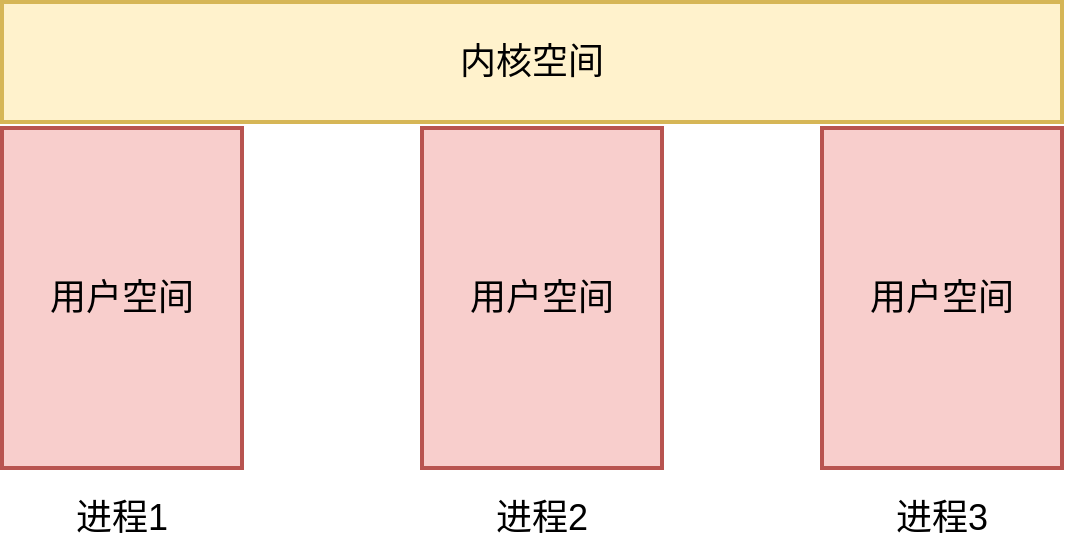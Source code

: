 <mxfile version="21.6.5" type="github">
  <diagram name="第 1 页" id="uApDWOvrD43TBxGBNkEZ">
    <mxGraphModel dx="880" dy="446" grid="1" gridSize="10" guides="1" tooltips="1" connect="1" arrows="1" fold="1" page="1" pageScale="1" pageWidth="827" pageHeight="1169" math="0" shadow="0">
      <root>
        <mxCell id="0" />
        <mxCell id="1" parent="0" />
        <mxCell id="cshAhVyoXP9Hqph_yJ5M-5" value="用户空间" style="rounded=0;whiteSpace=wrap;html=1;strokeWidth=2;fontSize=18;fillColor=#f8cecc;strokeColor=#b85450;" parent="1" vertex="1">
          <mxGeometry x="160" y="170" width="120" height="170" as="geometry" />
        </mxCell>
        <mxCell id="cshAhVyoXP9Hqph_yJ5M-6" value="用户空间" style="rounded=0;whiteSpace=wrap;html=1;strokeWidth=2;fontSize=18;fillColor=#f8cecc;strokeColor=#b85450;" parent="1" vertex="1">
          <mxGeometry x="370" y="170" width="120" height="170" as="geometry" />
        </mxCell>
        <mxCell id="cshAhVyoXP9Hqph_yJ5M-7" value="用户空间" style="rounded=0;whiteSpace=wrap;html=1;strokeWidth=2;fontSize=18;fillColor=#f8cecc;strokeColor=#b85450;" parent="1" vertex="1">
          <mxGeometry x="570" y="170" width="120" height="170" as="geometry" />
        </mxCell>
        <mxCell id="cshAhVyoXP9Hqph_yJ5M-8" value="内核空间" style="rounded=0;whiteSpace=wrap;html=1;strokeWidth=2;fontSize=18;fillColor=#fff2cc;strokeColor=#d6b656;" parent="1" vertex="1">
          <mxGeometry x="160" y="107" width="530" height="60" as="geometry" />
        </mxCell>
        <mxCell id="cshAhVyoXP9Hqph_yJ5M-9" value="进程1" style="text;html=1;strokeColor=none;fillColor=none;align=center;verticalAlign=middle;whiteSpace=wrap;rounded=0;strokeWidth=2;fontSize=18;" parent="1" vertex="1">
          <mxGeometry x="190" y="350" width="60" height="30" as="geometry" />
        </mxCell>
        <mxCell id="cshAhVyoXP9Hqph_yJ5M-11" value="进程2" style="text;html=1;strokeColor=none;fillColor=none;align=center;verticalAlign=middle;whiteSpace=wrap;rounded=0;strokeWidth=2;fontSize=18;" parent="1" vertex="1">
          <mxGeometry x="400" y="350" width="60" height="30" as="geometry" />
        </mxCell>
        <mxCell id="cshAhVyoXP9Hqph_yJ5M-12" value="进程3" style="text;html=1;strokeColor=none;fillColor=none;align=center;verticalAlign=middle;whiteSpace=wrap;rounded=0;strokeWidth=2;fontSize=18;" parent="1" vertex="1">
          <mxGeometry x="600" y="350" width="60" height="30" as="geometry" />
        </mxCell>
      </root>
    </mxGraphModel>
  </diagram>
</mxfile>
